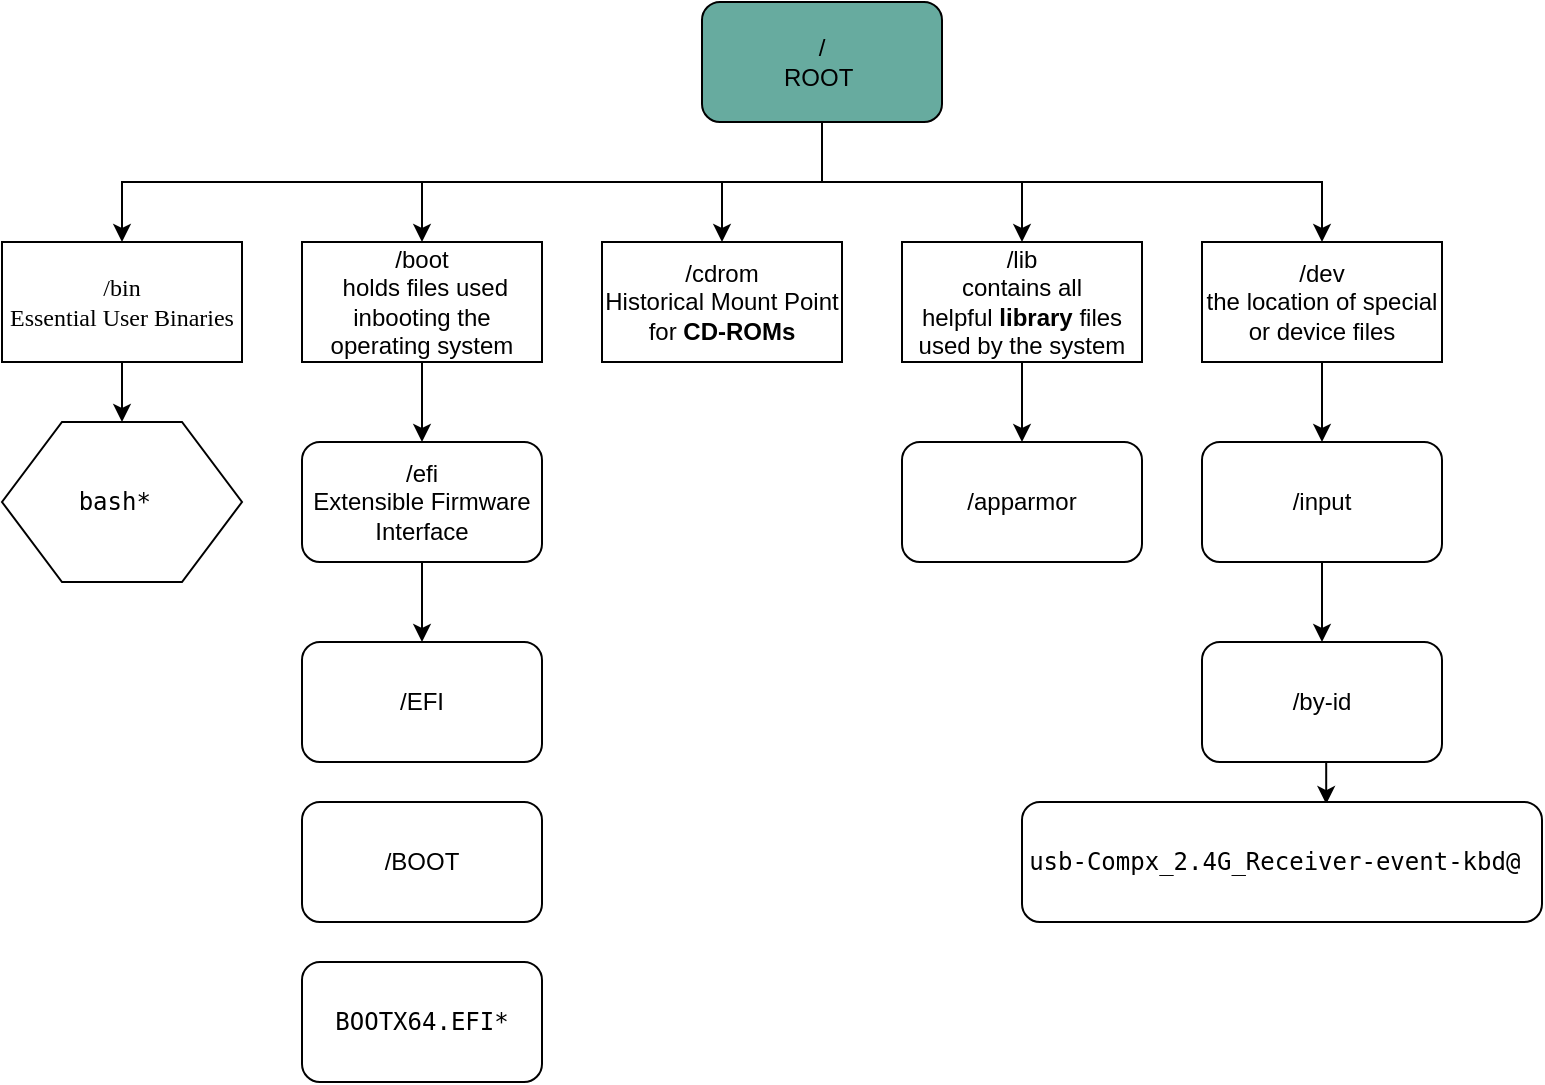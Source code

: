 <mxGraphModel dx="530" dy="392" grid="1" gridSize="10" guides="1" tooltips="1" connect="1" arrows="1" fold="1" page="1" pageScale="1" pageWidth="827" pageHeight="1169" background="#ffffff"><root><mxCell id="0"/><mxCell id="1" parent="0"/><mxCell id="11" style="edgeStyle=orthogonalEdgeStyle;rounded=0;html=1;exitX=0.5;exitY=1;entryX=0.5;entryY=0;jettySize=auto;orthogonalLoop=1;" parent="1" source="2" target="4" edge="1"><mxGeometry relative="1" as="geometry"/></mxCell><mxCell id="12" style="edgeStyle=orthogonalEdgeStyle;rounded=0;html=1;entryX=0.5;entryY=0;jettySize=auto;orthogonalLoop=1;" parent="1" source="2" target="6" edge="1"><mxGeometry relative="1" as="geometry"/></mxCell><mxCell id="13" style="edgeStyle=orthogonalEdgeStyle;rounded=0;html=1;exitX=0.5;exitY=1;jettySize=auto;orthogonalLoop=1;" parent="1" source="2" target="5" edge="1"><mxGeometry relative="1" as="geometry"/></mxCell><mxCell id="14" style="edgeStyle=orthogonalEdgeStyle;rounded=0;html=1;exitX=0.5;exitY=1;jettySize=auto;orthogonalLoop=1;" parent="1" source="2" target="7" edge="1"><mxGeometry relative="1" as="geometry"/></mxCell><mxCell id="28" style="edgeStyle=orthogonalEdgeStyle;rounded=0;html=1;exitX=0.5;exitY=1;jettySize=auto;orthogonalLoop=1;" parent="1" source="2" target="22" edge="1"><mxGeometry relative="1" as="geometry"/></mxCell><mxCell id="2" value="/&lt;div&gt;ROOT&amp;nbsp;&lt;/div&gt;" style="rounded=1;whiteSpace=wrap;html=1;fillColor=#67AB9F;" parent="1" vertex="1"><mxGeometry x="390" y="40" width="120" height="60" as="geometry"/></mxCell><mxCell id="8" style="edgeStyle=orthogonalEdgeStyle;rounded=0;html=1;exitX=0.5;exitY=1;jettySize=auto;orthogonalLoop=1;" parent="1" edge="1"><mxGeometry relative="1" as="geometry"><mxPoint x="100" y="250" as="targetPoint"/><mxPoint x="100" y="220" as="sourcePoint"/></mxGeometry></mxCell><mxCell id="4" value="&lt;span&gt;/bin&lt;/span&gt;&lt;div&gt;Essential User Binaries&lt;/div&gt;" style="rounded=0;whiteSpace=wrap;html=1;fontFamily=Times New Roman;spacing=2;" parent="1" vertex="1"><mxGeometry x="40" y="160" width="120" height="60" as="geometry"/></mxCell><mxCell id="30" style="edgeStyle=orthogonalEdgeStyle;rounded=0;html=1;exitX=0.5;exitY=1;entryX=0.5;entryY=0;jettySize=auto;orthogonalLoop=1;" parent="1" source="5" target="16" edge="1"><mxGeometry relative="1" as="geometry"/></mxCell><mxCell id="5" value="&lt;span&gt;/boot&lt;/span&gt;&lt;div&gt;&amp;nbsp;holds files used inbooting&amp;nbsp;the operating system&lt;/div&gt;" style="rounded=0;whiteSpace=wrap;html=1;" parent="1" vertex="1"><mxGeometry x="190" y="160" width="120" height="60" as="geometry"/></mxCell><mxCell id="6" value="/cdrom&lt;div&gt;&lt;span&gt;Historical Mount Point for&amp;nbsp;&lt;/span&gt;&lt;b&gt;CD-ROMs&lt;/b&gt;&lt;br&gt;&lt;/div&gt;" style="rounded=0;whiteSpace=wrap;html=1;" parent="1" vertex="1"><mxGeometry x="340" y="160" width="120" height="60" as="geometry"/></mxCell><mxCell id="29" style="edgeStyle=orthogonalEdgeStyle;rounded=0;html=1;exitX=0.5;exitY=1;jettySize=auto;orthogonalLoop=1;" parent="1" source="7" target="17" edge="1"><mxGeometry relative="1" as="geometry"/></mxCell><mxCell id="7" value="&lt;span&gt;/lib&lt;/span&gt;&lt;div&gt;contains all helpful&amp;nbsp;&lt;b&gt;library&amp;nbsp;&lt;/b&gt;files used by the system&lt;/div&gt;" style="rounded=0;whiteSpace=wrap;html=1;" parent="1" vertex="1"><mxGeometry x="490" y="160" width="120" height="60" as="geometry"/></mxCell><mxCell id="15" value="&lt;pre&gt;&lt;span&gt;bash&lt;/span&gt;* &lt;/pre&gt;" style="shape=hexagon;perimeter=hexagonPerimeter2;whiteSpace=wrap;html=1;" parent="1" vertex="1"><mxGeometry x="40" y="250" width="120" height="80" as="geometry"/></mxCell><mxCell id="31" style="edgeStyle=orthogonalEdgeStyle;rounded=0;html=1;exitX=0.5;exitY=1;entryX=0.5;entryY=0;jettySize=auto;orthogonalLoop=1;" parent="1" source="16" target="19" edge="1"><mxGeometry relative="1" as="geometry"/></mxCell><mxCell id="16" value="/efi&lt;div&gt;&lt;span&gt;Extensible Firmware Interface&lt;/span&gt;&lt;br&gt;&lt;/div&gt;" style="rounded=1;whiteSpace=wrap;html=1;" parent="1" vertex="1"><mxGeometry x="190" y="260" width="120" height="60" as="geometry"/></mxCell><mxCell id="17" value="&lt;span&gt;/apparmor&lt;/span&gt;" style="rounded=1;whiteSpace=wrap;html=1;" parent="1" vertex="1"><mxGeometry x="490" y="260" width="120" height="60" as="geometry"/></mxCell><mxCell id="25" style="edgeStyle=orthogonalEdgeStyle;rounded=0;html=1;exitX=0.5;exitY=1;entryX=0.585;entryY=0.017;entryPerimeter=0;jettySize=auto;orthogonalLoop=1;" parent="1" source="18" target="24" edge="1"><mxGeometry relative="1" as="geometry"/></mxCell><mxCell id="18" value="/by-id" style="rounded=1;whiteSpace=wrap;html=1;" parent="1" vertex="1"><mxGeometry x="640" y="360" width="120" height="60" as="geometry"/></mxCell><mxCell id="19" value="/EFI" style="rounded=1;whiteSpace=wrap;html=1;" parent="1" vertex="1"><mxGeometry x="190" y="360" width="120" height="60" as="geometry"/></mxCell><mxCell id="20" value="/BOOT" style="rounded=1;whiteSpace=wrap;html=1;" parent="1" vertex="1"><mxGeometry x="190" y="440" width="120" height="60" as="geometry"/></mxCell><mxCell id="21" value="&lt;pre&gt;&lt;span&gt;BOOTX64.EFI&lt;/span&gt;*&lt;/pre&gt;" style="rounded=1;whiteSpace=wrap;html=1;" parent="1" vertex="1"><mxGeometry x="190" y="520" width="120" height="60" as="geometry"/></mxCell><mxCell id="27" style="edgeStyle=orthogonalEdgeStyle;rounded=0;html=1;exitX=0.5;exitY=1;entryX=0.5;entryY=0;jettySize=auto;orthogonalLoop=1;" parent="1" source="22" target="23" edge="1"><mxGeometry relative="1" as="geometry"/></mxCell><mxCell id="22" value="/dev&lt;div&gt;&lt;span&gt;the location of special or device files&lt;/span&gt;&lt;br&gt;&lt;/div&gt;" style="rounded=0;whiteSpace=wrap;html=1;" parent="1" vertex="1"><mxGeometry x="640" y="160" width="120" height="60" as="geometry"/></mxCell><mxCell id="26" style="edgeStyle=orthogonalEdgeStyle;rounded=0;html=1;exitX=0.5;exitY=1;entryX=0.5;entryY=0;jettySize=auto;orthogonalLoop=1;" parent="1" source="23" target="18" edge="1"><mxGeometry relative="1" as="geometry"/></mxCell><mxCell id="23" value="/input" style="rounded=1;whiteSpace=wrap;html=1;" parent="1" vertex="1"><mxGeometry x="640" y="260" width="120" height="60" as="geometry"/></mxCell><mxCell id="24" value="&lt;pre&gt;&lt;span&gt;usb-Compx_2.4G_Receiver-event-kbd&lt;/span&gt;@ &lt;/pre&gt;" style="rounded=1;whiteSpace=wrap;html=1;" parent="1" vertex="1"><mxGeometry x="550" y="440" width="260" height="60" as="geometry"/></mxCell></root></mxGraphModel>
